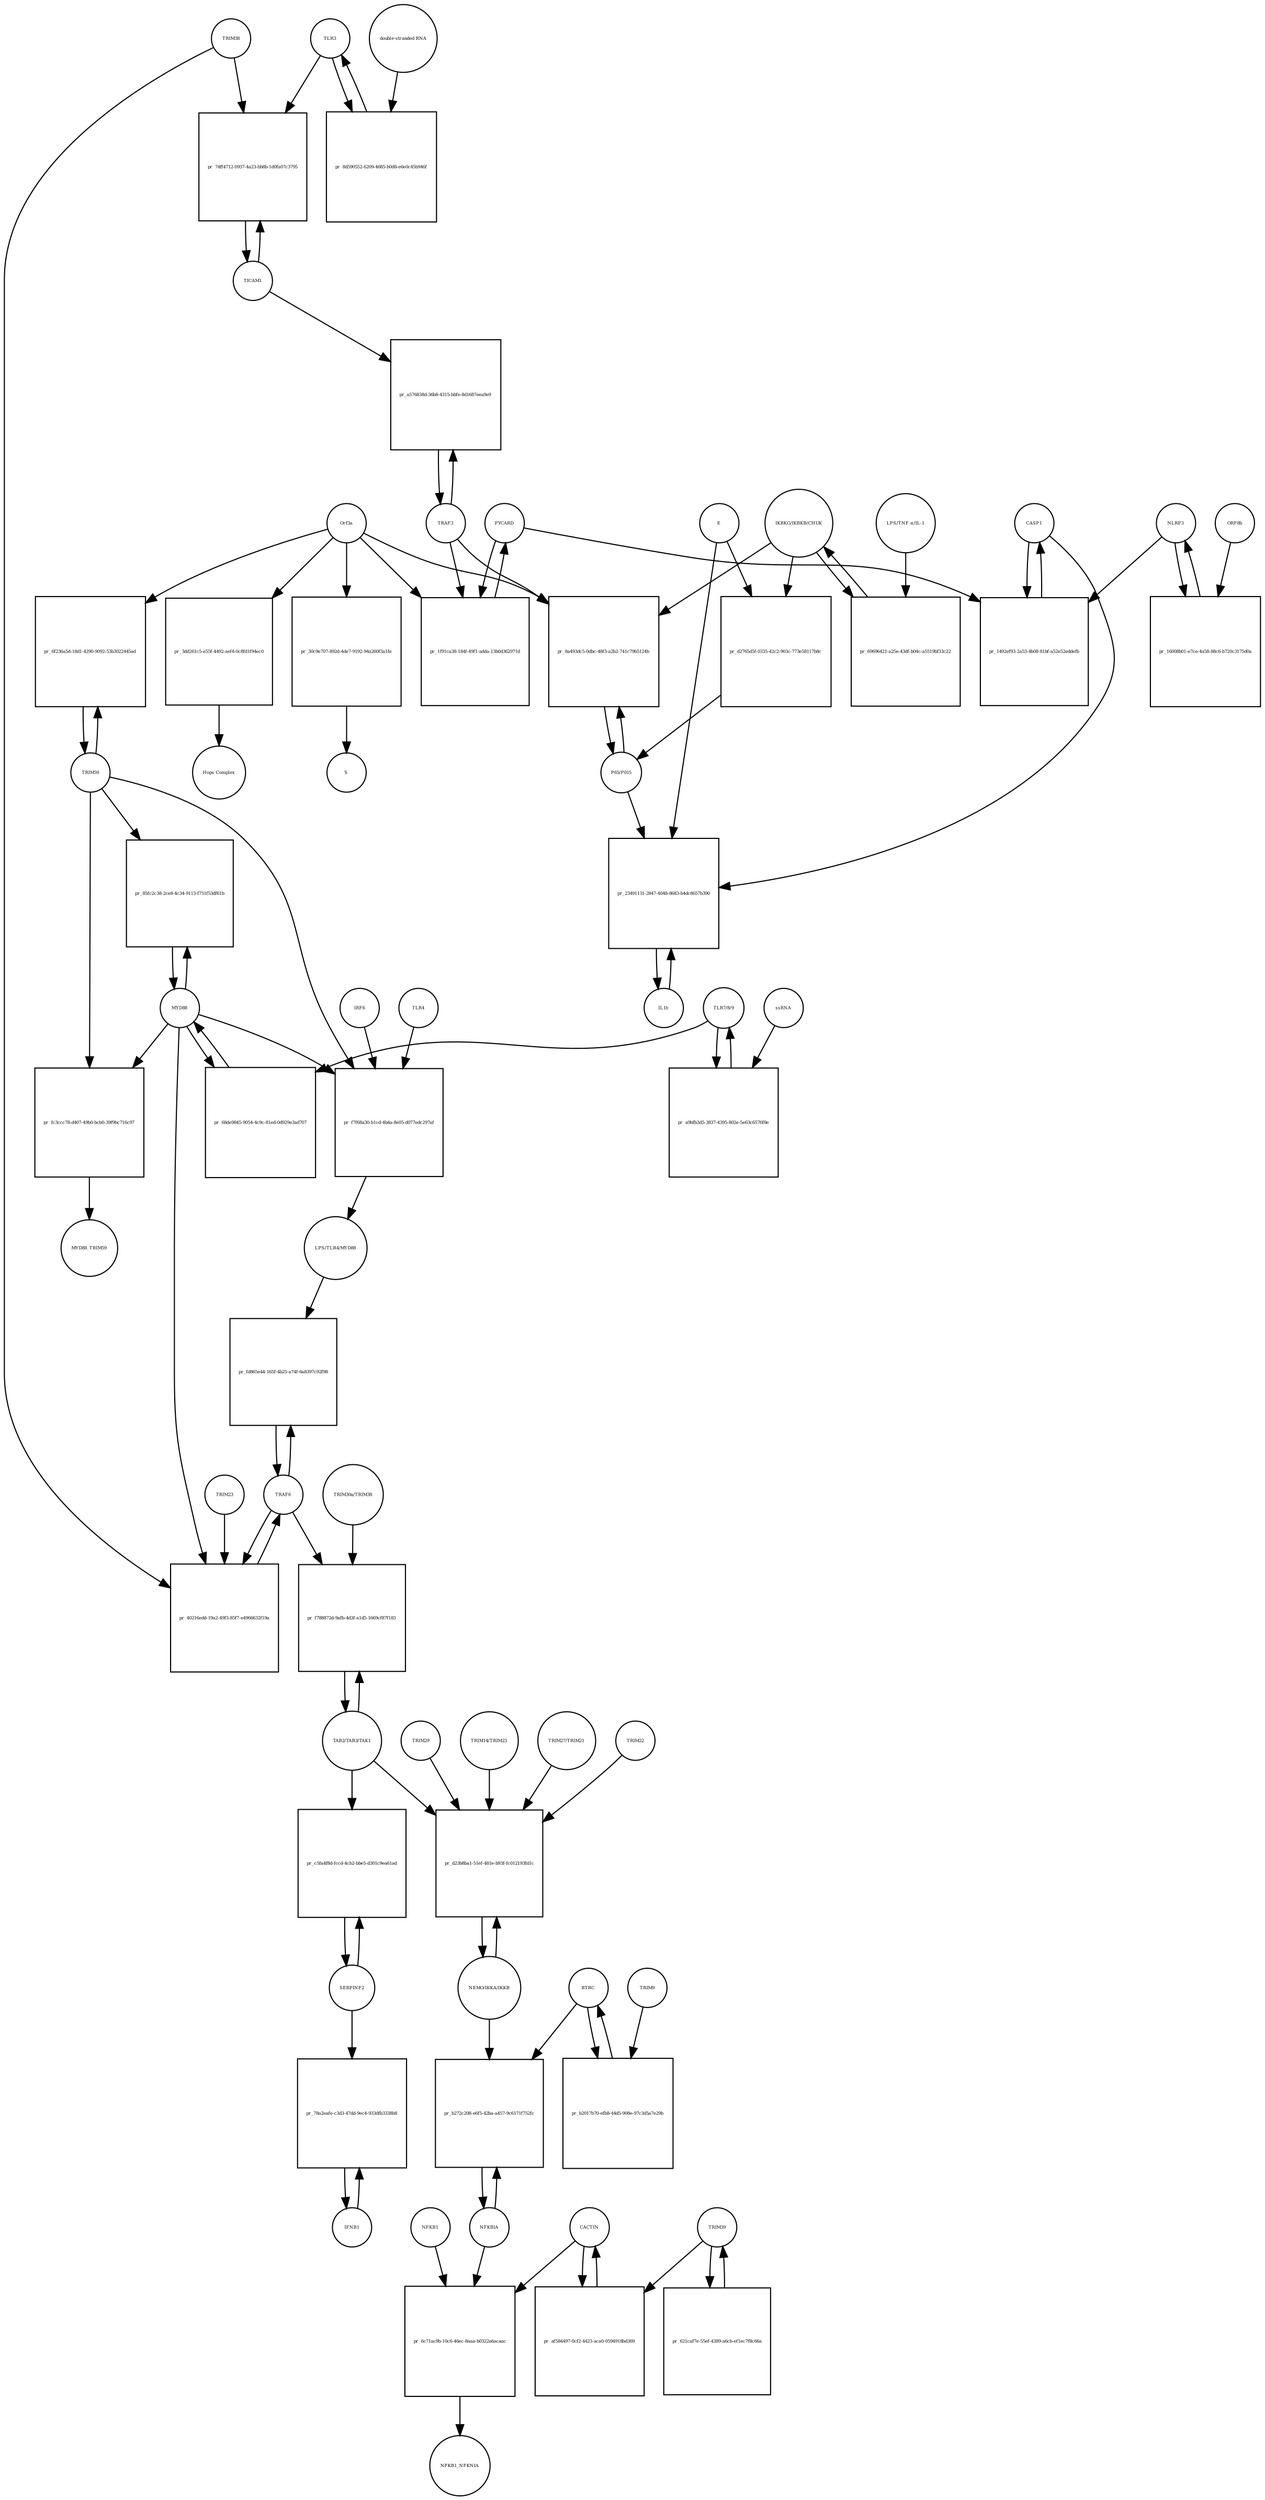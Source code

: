 strict digraph  {
CASP1 [annotation=urn_miriam_hgnc_1499, bipartite=0, cls=macromolecule, fontsize=4, label=CASP1, shape=circle];
"pr_1492ef93-2a53-4b08-81bf-a52e52eddefb" [annotation="", bipartite=1, cls=process, fontsize=4, label="pr_1492ef93-2a53-4b08-81bf-a52e52eddefb", shape=square];
PYCARD [annotation="", bipartite=0, cls="macromolecule multimer", fontsize=4, label=PYCARD, shape=circle];
NLRP3 [annotation="", bipartite=0, cls="macromolecule multimer", fontsize=4, label=NLRP3, shape=circle];
TRAF6 [annotation=urn_miriam_hgnc_12036, bipartite=0, cls=macromolecule, fontsize=4, label=TRAF6, shape=circle];
"pr_fd865e44-165f-4b25-a74f-6a8397c92f98" [annotation="", bipartite=1, cls=process, fontsize=4, label="pr_fd865e44-165f-4b25-a74f-6a8397c92f98", shape=square];
"LPS/TLR4/MYD88" [annotation="urn_miriam_hgnc_6121|urn_miriam_hgnc_11850|urn_miriam_hgnc_7562", bipartite=0, cls=complex, fontsize=4, label="LPS/TLR4/MYD88", shape=circle];
NFKBIA [annotation=urn_miriam_hgnc_7797, bipartite=0, cls=macromolecule, fontsize=4, label=NFKBIA, shape=circle];
"pr_b272c208-e6f5-42ba-a457-9c6171f752fc" [annotation="", bipartite=1, cls=process, fontsize=4, label="pr_b272c208-e6f5-42ba-a457-9c6171f752fc", shape=square];
BTRC [annotation=urn_miriam_hgnc_1144, bipartite=0, cls=macromolecule, fontsize=4, label=BTRC, shape=circle];
"NEMO/IKKA/IKKB" [annotation="urn_miriam_hgnc_5961|urn_miriam_hgnc_5960|urn_miriam_hgnc_1974", bipartite=0, cls=complex, fontsize=4, label="NEMO/IKKA/IKKB", shape=circle];
IL1b [annotation=urn_miriam_hgnc_5992, bipartite=0, cls=macromolecule, fontsize=4, label=IL1b, shape=circle];
"pr_23491131-2847-4048-8683-b4dc8657b390" [annotation="", bipartite=1, cls=process, fontsize=4, label="pr_23491131-2847-4048-8683-b4dc8657b390", shape=square];
E [annotation=urn_miriam_ncbiprotein_1796318600, bipartite=0, cls=macromolecule, fontsize=4, label=E, shape=circle];
"P65/P015" [annotation="urn_miriam_hgnc_9955|urn_miriam_hgnc_7794", bipartite=0, cls=complex, fontsize=4, label="P65/P015", shape=circle];
IFNB1 [annotation=urn_miriam_hgnc_5434, bipartite=0, cls=macromolecule, fontsize=4, label=IFNB1, shape=circle];
"pr_78a2eafe-c3d3-47dd-9ec4-933dfb3338b8" [annotation="", bipartite=1, cls=process, fontsize=4, label="pr_78a2eafe-c3d3-47dd-9ec4-933dfb3338b8", shape=square];
SERPINF2 [annotation=urn_miriam_hgnc_9075, bipartite=0, cls=macromolecule, fontsize=4, label=SERPINF2, shape=circle];
TLR3 [annotation=urn_miriam_hgnc_11849, bipartite=0, cls=macromolecule, fontsize=4, label=TLR3, shape=circle];
"pr_8d590552-6209-4685-b0d8-e6e0c45b946f" [annotation="", bipartite=1, cls=process, fontsize=4, label="pr_8d590552-6209-4685-b0d8-e6e0c45b946f", shape=square];
"double-stranded RNA" [annotation="", bipartite=0, cls="nucleic acid feature", fontsize=4, label="double-stranded RNA", shape=circle];
TICAM1 [annotation=urn_miriam_hgnc_18348, bipartite=0, cls=macromolecule, fontsize=4, label=TICAM1, shape=circle];
"pr_74ff4712-0937-4a23-bb8b-1d0fa07c3795" [annotation="", bipartite=1, cls=process, fontsize=4, label="pr_74ff4712-0937-4a23-bb8b-1d0fa07c3795", shape=square];
TRIM38 [annotation=urn_miriam_hgnc_10059, bipartite=0, cls=macromolecule, fontsize=4, label=TRIM38, shape=circle];
TRIM59 [annotation="urn_miriam_pubmed_22588174|urn_miriam_hgnc_30834", bipartite=0, cls=macromolecule, fontsize=4, label=TRIM59, shape=circle];
"pr_6f236a5d-18d1-4290-9092-53b3022445ad" [annotation="", bipartite=1, cls=process, fontsize=4, label="pr_6f236a5d-18d1-4290-9092-53b3022445ad", shape=square];
Orf3a [annotation=urn_miriam_uniprot_P0DTC3, bipartite=0, cls=macromolecule, fontsize=4, label=Orf3a, shape=circle];
"TLR7/8/9" [annotation="urn_miriam_hgnc_15633|urn_miriam_hgnc_15632|urn_miriam_hgnc_15631", bipartite=0, cls=complex, fontsize=4, label="TLR7/8/9", shape=circle];
"pr_a9bfb3d5-3837-4395-802e-5e63c6576f8e" [annotation="", bipartite=1, cls=process, fontsize=4, label="pr_a9bfb3d5-3837-4395-802e-5e63c6576f8e", shape=square];
ssRNA [annotation="", bipartite=0, cls="nucleic acid feature", fontsize=4, label=ssRNA, shape=circle];
MYD88 [annotation=urn_miriam_hgnc_7562, bipartite=0, cls=macromolecule, fontsize=4, label=MYD88, shape=circle];
"pr_68de9845-9054-4c9c-81ed-0d929e3ad707" [annotation="", bipartite=1, cls=process, fontsize=4, label="pr_68de9845-9054-4c9c-81ed-0d929e3ad707", shape=square];
"pr_40216edd-19a2-49f3-85f7-e4966632f19a" [annotation="", bipartite=1, cls=process, fontsize=4, label="pr_40216edd-19a2-49f3-85f7-e4966632f19a", shape=square];
TRIM23 [annotation=urn_miriam_hgnc_660, bipartite=0, cls=macromolecule, fontsize=4, label=TRIM23, shape=circle];
"TAB2/TAB3/TAK1" [annotation="urn_miriam_hgnc_17075|urn_miriam_hgnc_30681|urn_miriam_hgnc_6859", bipartite=0, cls=complex, fontsize=4, label="TAB2/TAB3/TAK1", shape=circle];
"pr_f788872d-9afb-4d3f-a1d5-1669cf87f183" [annotation="", bipartite=1, cls=process, fontsize=4, label="pr_f788872d-9afb-4d3f-a1d5-1669cf87f183", shape=square];
"TRIM30a/TRIM38" [annotation="urn_miriam_hgnc_10059|urn_miriam_uniprot_P15533", bipartite=0, cls=complex, fontsize=4, label="TRIM30a/TRIM38", shape=circle];
"pr_d23b8ba1-51ef-481e-b93f-fc012193fd1c" [annotation="", bipartite=1, cls=process, fontsize=4, label="pr_d23b8ba1-51ef-481e-b93f-fc012193fd1c", shape=square];
TRIM22 [annotation=urn_miriam_hgnc_16379, bipartite=0, cls=macromolecule, fontsize=4, label=TRIM22, shape=circle];
TRIM29 [annotation=urn_miriam_hgnc_17274, bipartite=0, cls=macromolecule, fontsize=4, label=TRIM29, shape=circle];
"TRIM14/TRIM23" [annotation="urn_miriam_hgnc_16283|urn_miriam_hgnc_660", bipartite=0, cls=complex, fontsize=4, label="TRIM14/TRIM23", shape=circle];
"TRIM27/TRIM21" [annotation="urn_miriam_hgnc_9975|urn_miriam_hgnc_11312", bipartite=0, cls=complex, fontsize=4, label="TRIM27/TRIM21", shape=circle];
"pr_c5fa4f8d-fccd-4cb2-bbe5-d301c9ea61ad" [annotation="", bipartite=1, cls=process, fontsize=4, label="pr_c5fa4f8d-fccd-4cb2-bbe5-d301c9ea61ad", shape=square];
TRAF3 [annotation=urn_miriam_hgnc_12033, bipartite=0, cls=macromolecule, fontsize=4, label=TRAF3, shape=circle];
"pr_a576838d-36b8-4315-bbfe-8d1687eea9e9" [annotation="", bipartite=1, cls=process, fontsize=4, label="pr_a576838d-36b8-4315-bbfe-8d1687eea9e9", shape=square];
NFKB1 [annotation=urn_miriam_hgnc_7794, bipartite=0, cls=macromolecule, fontsize=4, label=NFKB1, shape=circle];
"pr_6c71ac9b-10c6-46ec-8aaa-b0322a6acaac" [annotation="", bipartite=1, cls=process, fontsize=4, label="pr_6c71ac9b-10c6-46ec-8aaa-b0322a6acaac", shape=square];
NFKB1_NFKNIA [annotation="", bipartite=0, cls=complex, fontsize=4, label=NFKB1_NFKNIA, shape=circle];
CACTIN [annotation=urn_miriam_hgnc_29938, bipartite=0, cls=macromolecule, fontsize=4, label=CACTIN, shape=circle];
"IKBKG/IKBKB/CHUK" [annotation="urn_miriam_hgnc_5961|urn_miriam_hgnc_5960|urn_miriam_hgnc_1974", bipartite=0, cls=complex, fontsize=4, label="IKBKG/IKBKB/CHUK", shape=circle];
"pr_69696421-a25e-43df-b04c-a5519bf33c22" [annotation="", bipartite=1, cls=process, fontsize=4, label="pr_69696421-a25e-43df-b04c-a5519bf33c22", shape=square];
"LPS/TNF α/IL-1" [annotation="urn_miriam_hgnc_6121|urn_miriam_hgnc_11916|urn_miriam_hgnc_5991", bipartite=0, cls=complex, fontsize=4, label="LPS/TNF α/IL-1", shape=circle];
"pr_30c9e707-892d-4de7-9192-94a260f3a1fe" [annotation="", bipartite=1, cls=process, fontsize=4, label="pr_30c9e707-892d-4de7-9192-94a260f3a1fe", shape=square];
S [annotation=urn_miriam_uniprot_P0DTC2, bipartite=0, cls=macromolecule, fontsize=4, label=S, shape=circle];
"pr_8a493dc5-0dbc-48f3-a2b2-741c79b5124b" [annotation="", bipartite=1, cls=process, fontsize=4, label="pr_8a493dc5-0dbc-48f3-a2b2-741c79b5124b", shape=square];
"pr_1f91ca38-184f-49f1-adda-13b0d362971d" [annotation="", bipartite=1, cls=process, fontsize=4, label="pr_1f91ca38-184f-49f1-adda-13b0d362971d", shape=square];
"pr_16008b01-e7ce-4a58-88c6-b720c3175d0a" [annotation="", bipartite=1, cls=process, fontsize=4, label="pr_16008b01-e7ce-4a58-88c6-b720c3175d0a", shape=square];
ORF8b [annotation=urn_miriam_ncbiprotein_BCD58760, bipartite=0, cls=macromolecule, fontsize=4, label=ORF8b, shape=circle];
"pr_b2017b70-efb8-44d5-908e-97c3d5a7e29b" [annotation="", bipartite=1, cls=process, fontsize=4, label="pr_b2017b70-efb8-44d5-908e-97c3d5a7e29b", shape=square];
TRIM9 [annotation=urn_miriam_hgnc_16288, bipartite=0, cls=macromolecule, fontsize=4, label=TRIM9, shape=circle];
"pr_d2765d5f-0335-42c2-903c-773e58117b8c" [annotation="", bipartite=1, cls=process, fontsize=4, label="pr_d2765d5f-0335-42c2-903c-773e58117b8c", shape=square];
"pr_af584497-0cf2-4423-aca0-0594918bd369" [annotation="", bipartite=1, cls=process, fontsize=4, label="pr_af584497-0cf2-4423-aca0-0594918bd369", shape=square];
TRIM39 [annotation=urn_miriam_hgnc_10065, bipartite=0, cls=macromolecule, fontsize=4, label=TRIM39, shape=circle];
"pr_621caf7e-55ef-4389-a6cb-ef1ec7f8c66a" [annotation="", bipartite=1, cls=process, fontsize=4, label="pr_621caf7e-55ef-4389-a6cb-ef1ec7f8c66a", shape=square];
"pr_3dd261c5-e55f-4492-aef4-0c8fd1f94ec0" [annotation="", bipartite=1, cls=process, fontsize=4, label="pr_3dd261c5-e55f-4492-aef4-0c8fd1f94ec0", shape=square];
"Hops Complex" [annotation="urn_miriam_uniprot_J9TC74|urn_miriam_hgnc_14583|urn_miriam_hgnc_20593|urn_miriam_hgnc_24048|urn_miriam_hgnc_5013|urn_miriam_hgnc_20266", bipartite=0, cls=complex, fontsize=4, label="Hops Complex", shape=circle];
TLR4 [annotation="", bipartite=0, cls=macromolecule, fontsize=4, label=TLR4, shape=circle];
"pr_f7f68a30-b1cd-4b4a-8e05-d077edc297af" [annotation="", bipartite=1, cls=process, fontsize=4, label="pr_f7f68a30-b1cd-4b4a-8e05-d077edc297af", shape=square];
IRF6 [annotation="", bipartite=0, cls=macromolecule, fontsize=4, label=IRF6, shape=circle];
"pr_85fc2c38-2ce8-4c34-9113-f751f53df61b" [annotation="", bipartite=1, cls=process, fontsize=4, label="pr_85fc2c38-2ce8-4c34-9113-f751f53df61b", shape=square];
"pr_fc3ccc78-d407-49b0-bcb0-39f9bc716c97" [annotation="", bipartite=1, cls=process, fontsize=4, label="pr_fc3ccc78-d407-49b0-bcb0-39f9bc716c97", shape=square];
MYD88_TRIM59 [annotation="", bipartite=0, cls=complex, fontsize=4, label=MYD88_TRIM59, shape=circle];
CASP1 -> "pr_1492ef93-2a53-4b08-81bf-a52e52eddefb"  [annotation="", interaction_type=consumption];
CASP1 -> "pr_23491131-2847-4048-8683-b4dc8657b390"  [annotation=urn_miriam_pubmed_31034780, interaction_type=catalysis];
"pr_1492ef93-2a53-4b08-81bf-a52e52eddefb" -> CASP1  [annotation="", interaction_type=production];
PYCARD -> "pr_1492ef93-2a53-4b08-81bf-a52e52eddefb"  [annotation="", interaction_type=consumption];
PYCARD -> "pr_1f91ca38-184f-49f1-adda-13b0d362971d"  [annotation="", interaction_type=consumption];
NLRP3 -> "pr_1492ef93-2a53-4b08-81bf-a52e52eddefb"  [annotation="", interaction_type=consumption];
NLRP3 -> "pr_16008b01-e7ce-4a58-88c6-b720c3175d0a"  [annotation="", interaction_type=consumption];
TRAF6 -> "pr_fd865e44-165f-4b25-a74f-6a8397c92f98"  [annotation="", interaction_type=consumption];
TRAF6 -> "pr_40216edd-19a2-49f3-85f7-e4966632f19a"  [annotation="", interaction_type=consumption];
TRAF6 -> "pr_f788872d-9afb-4d3f-a1d5-1669cf87f183"  [annotation="urn_miriam_pubmed_23758787|urn_miriam_pubmed_25172371|urn_miriam_pubmed_18345001", interaction_type="necessary stimulation"];
"pr_fd865e44-165f-4b25-a74f-6a8397c92f98" -> TRAF6  [annotation="", interaction_type=production];
"LPS/TLR4/MYD88" -> "pr_fd865e44-165f-4b25-a74f-6a8397c92f98"  [annotation=urn_miriam_pubmed_23758787, interaction_type=catalysis];
NFKBIA -> "pr_b272c208-e6f5-42ba-a457-9c6171f752fc"  [annotation="", interaction_type=consumption];
NFKBIA -> "pr_6c71ac9b-10c6-46ec-8aaa-b0322a6acaac"  [annotation="", interaction_type=consumption];
"pr_b272c208-e6f5-42ba-a457-9c6171f752fc" -> NFKBIA  [annotation="", interaction_type=production];
BTRC -> "pr_b272c208-e6f5-42ba-a457-9c6171f752fc"  [annotation=urn_miriam_pubmed_21135871, interaction_type=catalysis];
BTRC -> "pr_b2017b70-efb8-44d5-908e-97c3d5a7e29b"  [annotation="", interaction_type=consumption];
"NEMO/IKKA/IKKB" -> "pr_b272c208-e6f5-42ba-a457-9c6171f752fc"  [annotation=urn_miriam_pubmed_21135871, interaction_type=catalysis];
"NEMO/IKKA/IKKB" -> "pr_d23b8ba1-51ef-481e-b93f-fc012193fd1c"  [annotation="", interaction_type=consumption];
IL1b -> "pr_23491131-2847-4048-8683-b4dc8657b390"  [annotation="", interaction_type=consumption];
"pr_23491131-2847-4048-8683-b4dc8657b390" -> IL1b  [annotation="", interaction_type=production];
E -> "pr_23491131-2847-4048-8683-b4dc8657b390"  [annotation=urn_miriam_pubmed_31034780, interaction_type=catalysis];
E -> "pr_d2765d5f-0335-42c2-903c-773e58117b8c"  [annotation="urn_miriam_pubmed_32172672|urn_miriam_taxonomy_2697049", interaction_type="necessary stimulation"];
"P65/P015" -> "pr_23491131-2847-4048-8683-b4dc8657b390"  [annotation=urn_miriam_pubmed_31034780, interaction_type=stimulation];
"P65/P015" -> "pr_8a493dc5-0dbc-48f3-a2b2-741c79b5124b"  [annotation="", interaction_type=consumption];
IFNB1 -> "pr_78a2eafe-c3d3-47dd-9ec4-933dfb3338b8"  [annotation="", interaction_type=consumption];
"pr_78a2eafe-c3d3-47dd-9ec4-933dfb3338b8" -> IFNB1  [annotation="", interaction_type=production];
SERPINF2 -> "pr_78a2eafe-c3d3-47dd-9ec4-933dfb3338b8"  [annotation=urn_miriam_pubmed_17706453, interaction_type=stimulation];
SERPINF2 -> "pr_c5fa4f8d-fccd-4cb2-bbe5-d301c9ea61ad"  [annotation="", interaction_type=consumption];
TLR3 -> "pr_8d590552-6209-4685-b0d8-e6e0c45b946f"  [annotation="", interaction_type=consumption];
TLR3 -> "pr_74ff4712-0937-4a23-bb8b-1d0fa07c3795"  [annotation="urn_miriam_pubmed_23758787|urn_miriam_pubmed_22539786", interaction_type="necessary stimulation"];
"pr_8d590552-6209-4685-b0d8-e6e0c45b946f" -> TLR3  [annotation="", interaction_type=production];
"double-stranded RNA" -> "pr_8d590552-6209-4685-b0d8-e6e0c45b946f"  [annotation=urn_miriam_pubmed_23758787, interaction_type="necessary stimulation"];
TICAM1 -> "pr_74ff4712-0937-4a23-bb8b-1d0fa07c3795"  [annotation="", interaction_type=consumption];
TICAM1 -> "pr_a576838d-36b8-4315-bbfe-8d1687eea9e9"  [annotation=urn_miriam_pubmed_28829373, interaction_type="necessary stimulation"];
"pr_74ff4712-0937-4a23-bb8b-1d0fa07c3795" -> TICAM1  [annotation="", interaction_type=production];
TRIM38 -> "pr_74ff4712-0937-4a23-bb8b-1d0fa07c3795"  [annotation="urn_miriam_pubmed_23758787|urn_miriam_pubmed_22539786", interaction_type=inhibition];
TRIM38 -> "pr_40216edd-19a2-49f3-85f7-e4966632f19a"  [annotation="urn_miriam_pubmed_15361868|urn_miriam_pubmed_22539786|urn_miriam_pubmed_20724660", interaction_type=inhibition];
TRIM59 -> "pr_6f236a5d-18d1-4290-9092-53b3022445ad"  [annotation="", interaction_type=consumption];
TRIM59 -> "pr_f7f68a30-b1cd-4b4a-8e05-d077edc297af"  [annotation="", interaction_type=inhibition];
TRIM59 -> "pr_85fc2c38-2ce8-4c34-9113-f751f53df61b"  [annotation="", interaction_type=inhibition];
TRIM59 -> "pr_fc3ccc78-d407-49b0-bcb0-39f9bc716c97"  [annotation="", interaction_type=consumption];
"pr_6f236a5d-18d1-4290-9092-53b3022445ad" -> TRIM59  [annotation="", interaction_type=production];
Orf3a -> "pr_6f236a5d-18d1-4290-9092-53b3022445ad"  [annotation=urn_miriam_pubmed_28829373, interaction_type="necessary stimulation"];
Orf3a -> "pr_30c9e707-892d-4de7-9192-94a260f3a1fe"  [annotation=urn_miriam_pubmed_32172672, interaction_type="necessary stimulation"];
Orf3a -> "pr_8a493dc5-0dbc-48f3-a2b2-741c79b5124b"  [annotation="urn_miriam_pubmed_31034780|urn_miriam_pubmed_32172672", interaction_type="necessary stimulation"];
Orf3a -> "pr_1f91ca38-184f-49f1-adda-13b0d362971d"  [annotation=urn_miriam_pubmed_32172672, interaction_type="necessary stimulation"];
Orf3a -> "pr_3dd261c5-e55f-4492-aef4-0c8fd1f94ec0"  [annotation="urn_miriam_pubmed_15316659|urn_miriam_pubmed_17715238|urn_miriam_pubmed_25375324|urn_miriam_pubmed_19590927", interaction_type="necessary stimulation"];
"TLR7/8/9" -> "pr_a9bfb3d5-3837-4395-802e-5e63c6576f8e"  [annotation="", interaction_type=consumption];
"TLR7/8/9" -> "pr_68de9845-9054-4c9c-81ed-0d929e3ad707"  [annotation=urn_miriam_pubmed_15361868, interaction_type="necessary stimulation"];
"pr_a9bfb3d5-3837-4395-802e-5e63c6576f8e" -> "TLR7/8/9"  [annotation="", interaction_type=production];
ssRNA -> "pr_a9bfb3d5-3837-4395-802e-5e63c6576f8e"  [annotation=urn_miriam_pubmed_21782231, interaction_type="necessary stimulation"];
MYD88 -> "pr_68de9845-9054-4c9c-81ed-0d929e3ad707"  [annotation="", interaction_type=consumption];
MYD88 -> "pr_40216edd-19a2-49f3-85f7-e4966632f19a"  [annotation="urn_miriam_pubmed_15361868|urn_miriam_pubmed_22539786|urn_miriam_pubmed_20724660", interaction_type="necessary stimulation"];
MYD88 -> "pr_f7f68a30-b1cd-4b4a-8e05-d077edc297af"  [annotation="", interaction_type=consumption];
MYD88 -> "pr_85fc2c38-2ce8-4c34-9113-f751f53df61b"  [annotation="", interaction_type=consumption];
MYD88 -> "pr_fc3ccc78-d407-49b0-bcb0-39f9bc716c97"  [annotation="", interaction_type=consumption];
"pr_68de9845-9054-4c9c-81ed-0d929e3ad707" -> MYD88  [annotation="", interaction_type=production];
"pr_40216edd-19a2-49f3-85f7-e4966632f19a" -> TRAF6  [annotation="", interaction_type=production];
TRIM23 -> "pr_40216edd-19a2-49f3-85f7-e4966632f19a"  [annotation="urn_miriam_pubmed_15361868|urn_miriam_pubmed_22539786|urn_miriam_pubmed_20724660", interaction_type="necessary stimulation"];
"TAB2/TAB3/TAK1" -> "pr_f788872d-9afb-4d3f-a1d5-1669cf87f183"  [annotation="", interaction_type=consumption];
"TAB2/TAB3/TAK1" -> "pr_d23b8ba1-51ef-481e-b93f-fc012193fd1c"  [annotation="urn_miriam_pubmed_23758787|urn_miriam_pubmed_23408607|urn_miriam_pubmed_26358190|urn_miriam_pubmed_27695001|urn_miriam_pubmed_24379373|urn_miriam_pubmed_20724660", interaction_type="necessary stimulation"];
"TAB2/TAB3/TAK1" -> "pr_c5fa4f8d-fccd-4cb2-bbe5-d301c9ea61ad"  [annotation=urn_miriam_pubmed_17706453, interaction_type="necessary stimulation"];
"pr_f788872d-9afb-4d3f-a1d5-1669cf87f183" -> "TAB2/TAB3/TAK1"  [annotation="", interaction_type=production];
"TRIM30a/TRIM38" -> "pr_f788872d-9afb-4d3f-a1d5-1669cf87f183"  [annotation="urn_miriam_pubmed_23758787|urn_miriam_pubmed_25172371|urn_miriam_pubmed_18345001", interaction_type=inhibition];
"pr_d23b8ba1-51ef-481e-b93f-fc012193fd1c" -> "NEMO/IKKA/IKKB"  [annotation="", interaction_type=production];
TRIM22 -> "pr_d23b8ba1-51ef-481e-b93f-fc012193fd1c"  [annotation="urn_miriam_pubmed_23758787|urn_miriam_pubmed_23408607|urn_miriam_pubmed_26358190|urn_miriam_pubmed_27695001|urn_miriam_pubmed_24379373|urn_miriam_pubmed_20724660", interaction_type=inhibition];
TRIM29 -> "pr_d23b8ba1-51ef-481e-b93f-fc012193fd1c"  [annotation="urn_miriam_pubmed_23758787|urn_miriam_pubmed_23408607|urn_miriam_pubmed_26358190|urn_miriam_pubmed_27695001|urn_miriam_pubmed_24379373|urn_miriam_pubmed_20724660", interaction_type=inhibition];
"TRIM14/TRIM23" -> "pr_d23b8ba1-51ef-481e-b93f-fc012193fd1c"  [annotation="urn_miriam_pubmed_23758787|urn_miriam_pubmed_23408607|urn_miriam_pubmed_26358190|urn_miriam_pubmed_27695001|urn_miriam_pubmed_24379373|urn_miriam_pubmed_20724660", interaction_type="necessary stimulation"];
"TRIM27/TRIM21" -> "pr_d23b8ba1-51ef-481e-b93f-fc012193fd1c"  [annotation="urn_miriam_pubmed_23758787|urn_miriam_pubmed_23408607|urn_miriam_pubmed_26358190|urn_miriam_pubmed_27695001|urn_miriam_pubmed_24379373|urn_miriam_pubmed_20724660", interaction_type=inhibition];
"pr_c5fa4f8d-fccd-4cb2-bbe5-d301c9ea61ad" -> SERPINF2  [annotation="", interaction_type=production];
TRAF3 -> "pr_a576838d-36b8-4315-bbfe-8d1687eea9e9"  [annotation="", interaction_type=consumption];
TRAF3 -> "pr_8a493dc5-0dbc-48f3-a2b2-741c79b5124b"  [annotation="urn_miriam_pubmed_31034780|urn_miriam_pubmed_32172672", interaction_type=catalysis];
TRAF3 -> "pr_1f91ca38-184f-49f1-adda-13b0d362971d"  [annotation=urn_miriam_pubmed_32172672, interaction_type=catalysis];
"pr_a576838d-36b8-4315-bbfe-8d1687eea9e9" -> TRAF3  [annotation="", interaction_type=production];
NFKB1 -> "pr_6c71ac9b-10c6-46ec-8aaa-b0322a6acaac"  [annotation="", interaction_type=consumption];
"pr_6c71ac9b-10c6-46ec-8aaa-b0322a6acaac" -> NFKB1_NFKNIA  [annotation="", interaction_type=production];
CACTIN -> "pr_6c71ac9b-10c6-46ec-8aaa-b0322a6acaac"  [annotation=urn_miriam_pubmed_26999213, interaction_type=inhibition];
CACTIN -> "pr_af584497-0cf2-4423-aca0-0594918bd369"  [annotation="", interaction_type=consumption];
"IKBKG/IKBKB/CHUK" -> "pr_69696421-a25e-43df-b04c-a5519bf33c22"  [annotation="", interaction_type=consumption];
"IKBKG/IKBKB/CHUK" -> "pr_8a493dc5-0dbc-48f3-a2b2-741c79b5124b"  [annotation="urn_miriam_pubmed_31034780|urn_miriam_pubmed_32172672", interaction_type=catalysis];
"IKBKG/IKBKB/CHUK" -> "pr_d2765d5f-0335-42c2-903c-773e58117b8c"  [annotation="", interaction_type=consumption];
"pr_69696421-a25e-43df-b04c-a5519bf33c22" -> "IKBKG/IKBKB/CHUK"  [annotation="", interaction_type=production];
"LPS/TNF α/IL-1" -> "pr_69696421-a25e-43df-b04c-a5519bf33c22"  [annotation="urn_miriam_pubmed_32172672|urn_miriam_taxonomy_2697049", interaction_type=catalysis];
"pr_30c9e707-892d-4de7-9192-94a260f3a1fe" -> S  [annotation="", interaction_type=production];
"pr_8a493dc5-0dbc-48f3-a2b2-741c79b5124b" -> "P65/P015"  [annotation="", interaction_type=production];
"pr_1f91ca38-184f-49f1-adda-13b0d362971d" -> PYCARD  [annotation="", interaction_type=production];
"pr_16008b01-e7ce-4a58-88c6-b720c3175d0a" -> NLRP3  [annotation="", interaction_type=production];
ORF8b -> "pr_16008b01-e7ce-4a58-88c6-b720c3175d0a"  [annotation=urn_miriam_pubmed_32172672, interaction_type="necessary stimulation"];
"pr_b2017b70-efb8-44d5-908e-97c3d5a7e29b" -> BTRC  [annotation="", interaction_type=production];
TRIM9 -> "pr_b2017b70-efb8-44d5-908e-97c3d5a7e29b"  [annotation=urn_miriam_pubmed_21135871, interaction_type=inhibition];
"pr_d2765d5f-0335-42c2-903c-773e58117b8c" -> "P65/P015"  [annotation="", interaction_type=production];
"pr_af584497-0cf2-4423-aca0-0594918bd369" -> CACTIN  [annotation="", interaction_type=production];
TRIM39 -> "pr_af584497-0cf2-4423-aca0-0594918bd369"  [annotation=urn_miriam_pubmed_26999213, interaction_type="necessary stimulation"];
TRIM39 -> "pr_621caf7e-55ef-4389-a6cb-ef1ec7f8c66a"  [annotation="", interaction_type=consumption];
"pr_621caf7e-55ef-4389-a6cb-ef1ec7f8c66a" -> TRIM39  [annotation="", interaction_type=production];
"pr_3dd261c5-e55f-4492-aef4-0c8fd1f94ec0" -> "Hops Complex"  [annotation="", interaction_type=production];
TLR4 -> "pr_f7f68a30-b1cd-4b4a-8e05-d077edc297af"  [annotation="", interaction_type=consumption];
"pr_f7f68a30-b1cd-4b4a-8e05-d077edc297af" -> "LPS/TLR4/MYD88"  [annotation="", interaction_type=production];
IRF6 -> "pr_f7f68a30-b1cd-4b4a-8e05-d077edc297af"  [annotation="", interaction_type=consumption];
"pr_85fc2c38-2ce8-4c34-9113-f751f53df61b" -> MYD88  [annotation="", interaction_type=production];
"pr_fc3ccc78-d407-49b0-bcb0-39f9bc716c97" -> MYD88_TRIM59  [annotation="", interaction_type=production];
}
